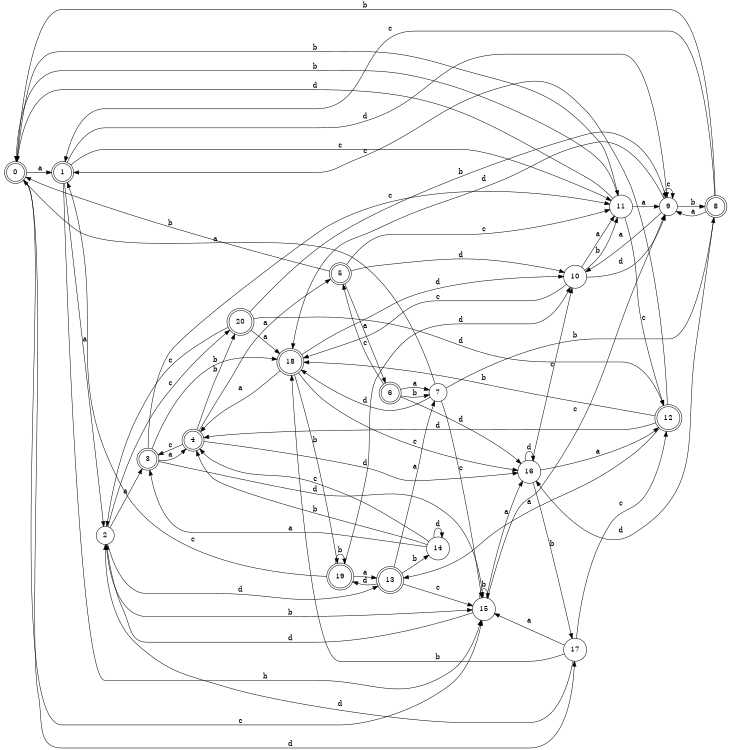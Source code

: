 digraph n17_7 {
__start0 [label="" shape="none"];

rankdir=LR;
size="8,5";

s0 [style="rounded,filled", color="black", fillcolor="white" shape="doublecircle", label="0"];
s1 [style="rounded,filled", color="black", fillcolor="white" shape="doublecircle", label="1"];
s2 [style="filled", color="black", fillcolor="white" shape="circle", label="2"];
s3 [style="rounded,filled", color="black", fillcolor="white" shape="doublecircle", label="3"];
s4 [style="rounded,filled", color="black", fillcolor="white" shape="doublecircle", label="4"];
s5 [style="rounded,filled", color="black", fillcolor="white" shape="doublecircle", label="5"];
s6 [style="rounded,filled", color="black", fillcolor="white" shape="doublecircle", label="6"];
s7 [style="filled", color="black", fillcolor="white" shape="circle", label="7"];
s8 [style="rounded,filled", color="black", fillcolor="white" shape="doublecircle", label="8"];
s9 [style="filled", color="black", fillcolor="white" shape="circle", label="9"];
s10 [style="filled", color="black", fillcolor="white" shape="circle", label="10"];
s11 [style="filled", color="black", fillcolor="white" shape="circle", label="11"];
s12 [style="rounded,filled", color="black", fillcolor="white" shape="doublecircle", label="12"];
s13 [style="rounded,filled", color="black", fillcolor="white" shape="doublecircle", label="13"];
s14 [style="filled", color="black", fillcolor="white" shape="circle", label="14"];
s15 [style="filled", color="black", fillcolor="white" shape="circle", label="15"];
s16 [style="filled", color="black", fillcolor="white" shape="circle", label="16"];
s17 [style="filled", color="black", fillcolor="white" shape="circle", label="17"];
s18 [style="rounded,filled", color="black", fillcolor="white" shape="doublecircle", label="18"];
s19 [style="rounded,filled", color="black", fillcolor="white" shape="doublecircle", label="19"];
s20 [style="rounded,filled", color="black", fillcolor="white" shape="doublecircle", label="20"];
s0 -> s1 [label="a"];
s0 -> s11 [label="b"];
s0 -> s15 [label="c"];
s0 -> s17 [label="d"];
s1 -> s2 [label="a"];
s1 -> s15 [label="b"];
s1 -> s11 [label="c"];
s1 -> s9 [label="d"];
s2 -> s3 [label="a"];
s2 -> s15 [label="b"];
s2 -> s20 [label="c"];
s2 -> s13 [label="d"];
s3 -> s4 [label="a"];
s3 -> s18 [label="b"];
s3 -> s11 [label="c"];
s3 -> s15 [label="d"];
s4 -> s5 [label="a"];
s4 -> s20 [label="b"];
s4 -> s3 [label="c"];
s4 -> s16 [label="d"];
s5 -> s6 [label="a"];
s5 -> s0 [label="b"];
s5 -> s11 [label="c"];
s5 -> s10 [label="d"];
s6 -> s7 [label="a"];
s6 -> s7 [label="b"];
s6 -> s5 [label="c"];
s6 -> s16 [label="d"];
s7 -> s0 [label="a"];
s7 -> s8 [label="b"];
s7 -> s15 [label="c"];
s7 -> s18 [label="d"];
s8 -> s9 [label="a"];
s8 -> s0 [label="b"];
s8 -> s1 [label="c"];
s8 -> s16 [label="d"];
s9 -> s10 [label="a"];
s9 -> s8 [label="b"];
s9 -> s9 [label="c"];
s9 -> s18 [label="d"];
s10 -> s11 [label="a"];
s10 -> s11 [label="b"];
s10 -> s18 [label="c"];
s10 -> s9 [label="d"];
s11 -> s9 [label="a"];
s11 -> s0 [label="b"];
s11 -> s12 [label="c"];
s11 -> s0 [label="d"];
s12 -> s13 [label="a"];
s12 -> s18 [label="b"];
s12 -> s1 [label="c"];
s12 -> s4 [label="d"];
s13 -> s7 [label="a"];
s13 -> s14 [label="b"];
s13 -> s15 [label="c"];
s13 -> s19 [label="d"];
s14 -> s3 [label="a"];
s14 -> s4 [label="b"];
s14 -> s4 [label="c"];
s14 -> s14 [label="d"];
s15 -> s16 [label="a"];
s15 -> s15 [label="b"];
s15 -> s9 [label="c"];
s15 -> s2 [label="d"];
s16 -> s12 [label="a"];
s16 -> s17 [label="b"];
s16 -> s10 [label="c"];
s16 -> s16 [label="d"];
s17 -> s15 [label="a"];
s17 -> s18 [label="b"];
s17 -> s12 [label="c"];
s17 -> s2 [label="d"];
s18 -> s4 [label="a"];
s18 -> s19 [label="b"];
s18 -> s16 [label="c"];
s18 -> s10 [label="d"];
s19 -> s13 [label="a"];
s19 -> s19 [label="b"];
s19 -> s1 [label="c"];
s19 -> s10 [label="d"];
s20 -> s18 [label="a"];
s20 -> s9 [label="b"];
s20 -> s2 [label="c"];
s20 -> s12 [label="d"];

}